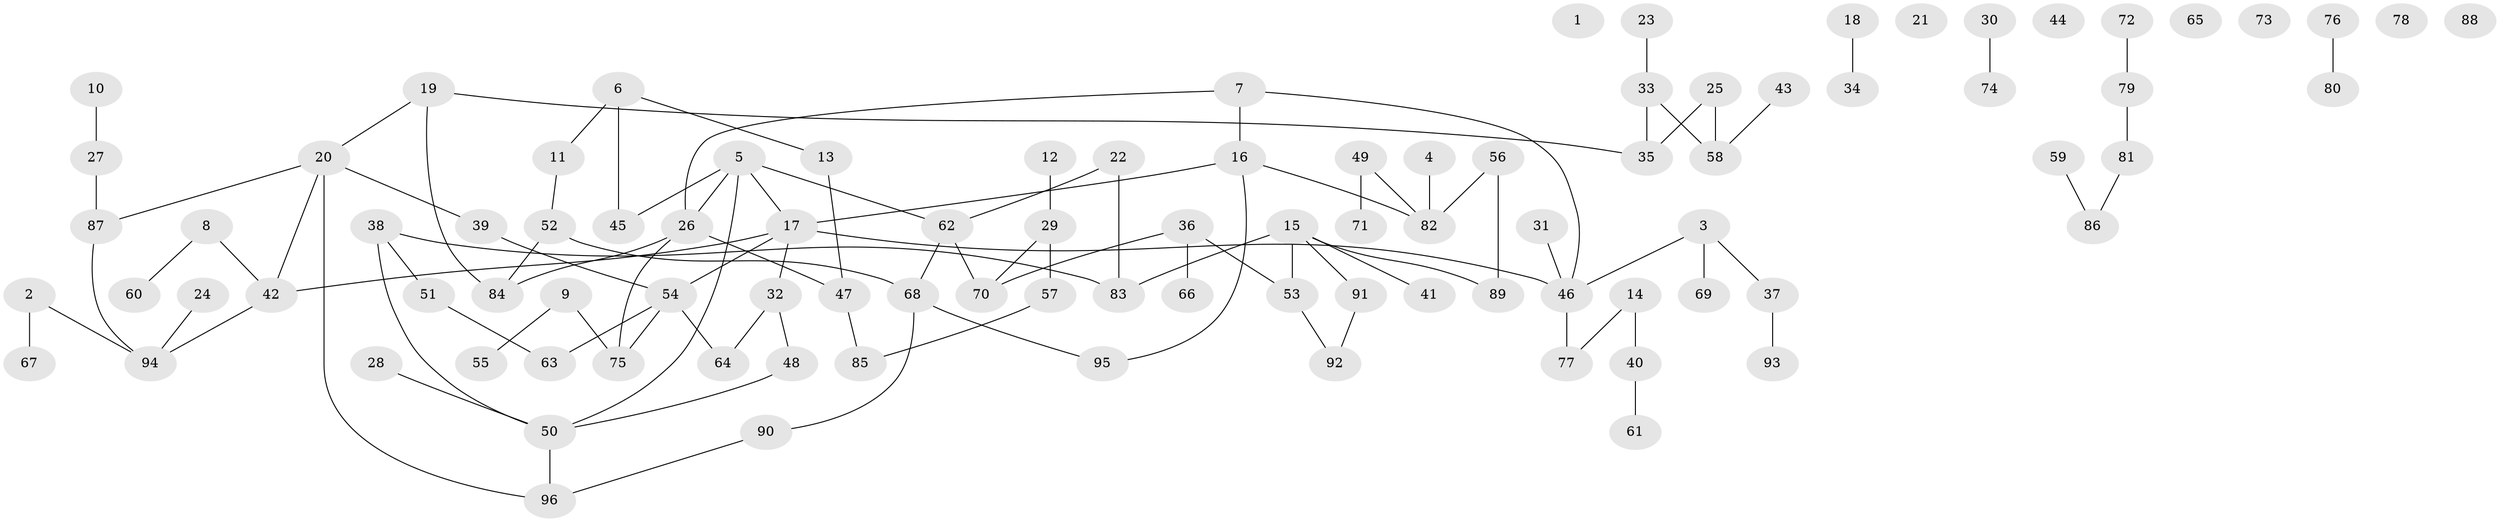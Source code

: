 // Generated by graph-tools (version 1.1) at 2025/00/03/09/25 03:00:41]
// undirected, 96 vertices, 105 edges
graph export_dot {
graph [start="1"]
  node [color=gray90,style=filled];
  1;
  2;
  3;
  4;
  5;
  6;
  7;
  8;
  9;
  10;
  11;
  12;
  13;
  14;
  15;
  16;
  17;
  18;
  19;
  20;
  21;
  22;
  23;
  24;
  25;
  26;
  27;
  28;
  29;
  30;
  31;
  32;
  33;
  34;
  35;
  36;
  37;
  38;
  39;
  40;
  41;
  42;
  43;
  44;
  45;
  46;
  47;
  48;
  49;
  50;
  51;
  52;
  53;
  54;
  55;
  56;
  57;
  58;
  59;
  60;
  61;
  62;
  63;
  64;
  65;
  66;
  67;
  68;
  69;
  70;
  71;
  72;
  73;
  74;
  75;
  76;
  77;
  78;
  79;
  80;
  81;
  82;
  83;
  84;
  85;
  86;
  87;
  88;
  89;
  90;
  91;
  92;
  93;
  94;
  95;
  96;
  2 -- 67;
  2 -- 94;
  3 -- 37;
  3 -- 46;
  3 -- 69;
  4 -- 82;
  5 -- 17;
  5 -- 26;
  5 -- 45;
  5 -- 50;
  5 -- 62;
  6 -- 11;
  6 -- 13;
  6 -- 45;
  7 -- 16;
  7 -- 26;
  7 -- 46;
  8 -- 42;
  8 -- 60;
  9 -- 55;
  9 -- 75;
  10 -- 27;
  11 -- 52;
  12 -- 29;
  13 -- 47;
  14 -- 40;
  14 -- 77;
  15 -- 41;
  15 -- 53;
  15 -- 83;
  15 -- 89;
  15 -- 91;
  16 -- 17;
  16 -- 82;
  16 -- 95;
  17 -- 32;
  17 -- 42;
  17 -- 46;
  17 -- 54;
  18 -- 34;
  19 -- 20;
  19 -- 35;
  19 -- 84;
  20 -- 39;
  20 -- 42;
  20 -- 87;
  20 -- 96;
  22 -- 62;
  22 -- 83;
  23 -- 33;
  24 -- 94;
  25 -- 35;
  25 -- 58;
  26 -- 47;
  26 -- 75;
  26 -- 84;
  27 -- 87;
  28 -- 50;
  29 -- 57;
  29 -- 70;
  30 -- 74;
  31 -- 46;
  32 -- 48;
  32 -- 64;
  33 -- 35;
  33 -- 58;
  36 -- 53;
  36 -- 66;
  36 -- 70;
  37 -- 93;
  38 -- 50;
  38 -- 51;
  38 -- 83;
  39 -- 54;
  40 -- 61;
  42 -- 94;
  43 -- 58;
  46 -- 77;
  47 -- 85;
  48 -- 50;
  49 -- 71;
  49 -- 82;
  50 -- 96;
  51 -- 63;
  52 -- 68;
  52 -- 84;
  53 -- 92;
  54 -- 63;
  54 -- 64;
  54 -- 75;
  56 -- 82;
  56 -- 89;
  57 -- 85;
  59 -- 86;
  62 -- 68;
  62 -- 70;
  68 -- 90;
  68 -- 95;
  72 -- 79;
  76 -- 80;
  79 -- 81;
  81 -- 86;
  87 -- 94;
  90 -- 96;
  91 -- 92;
}
